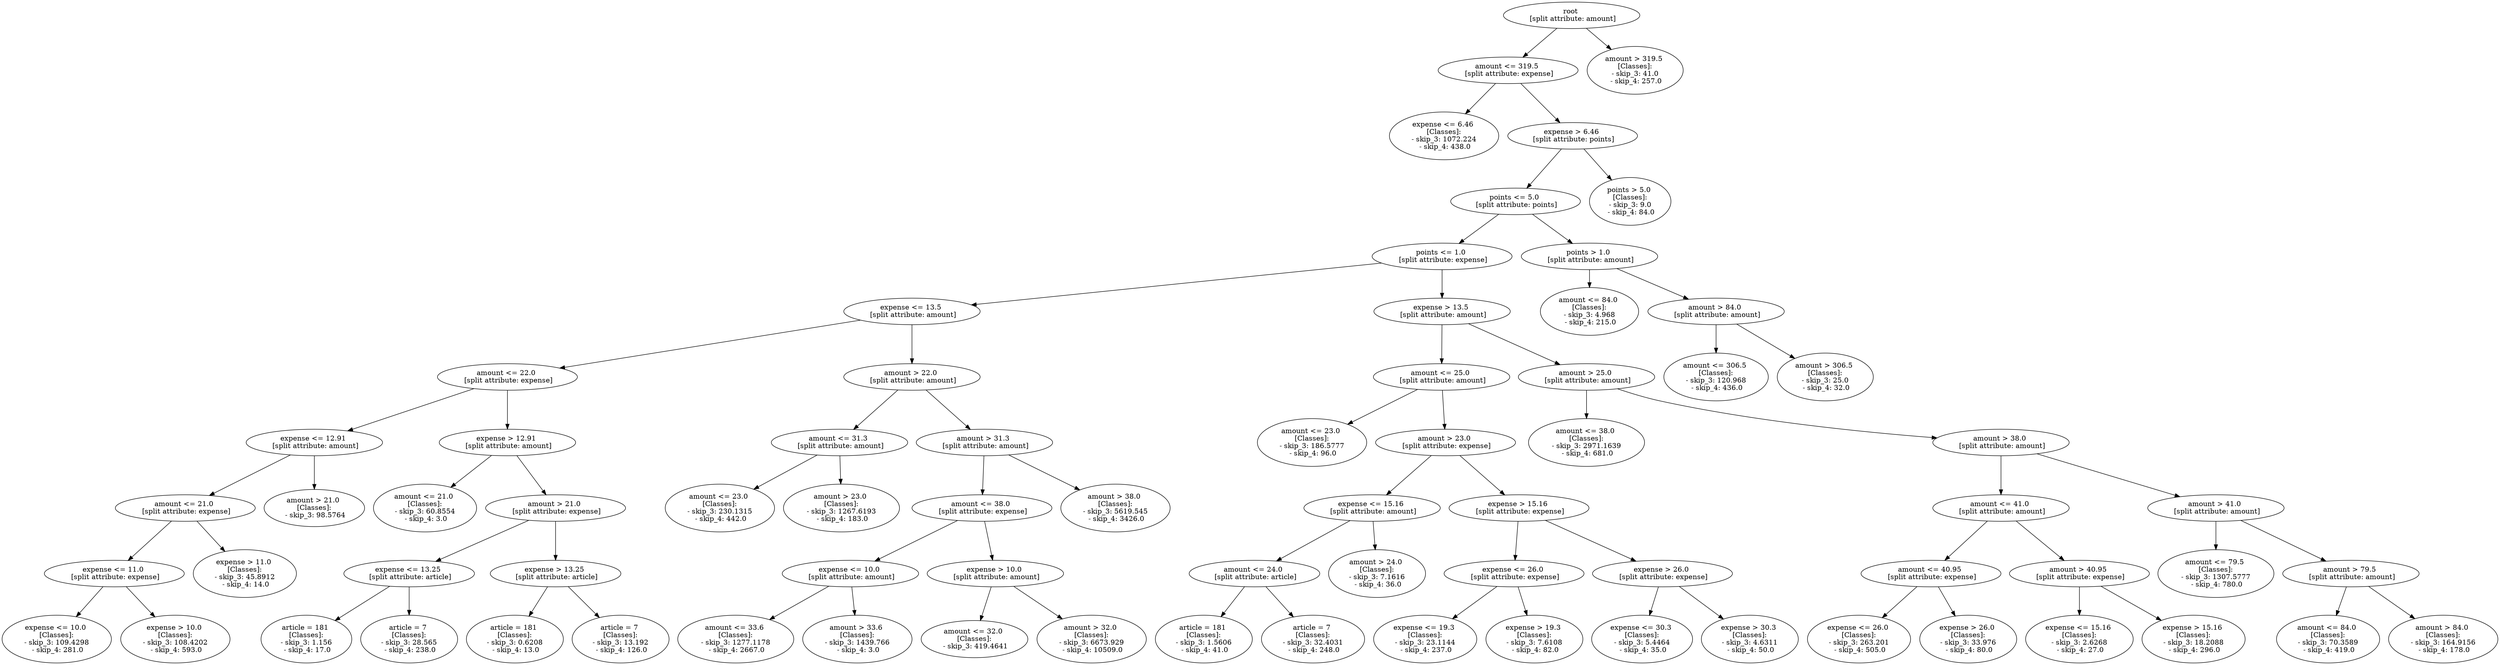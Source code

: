 // Road_Traffic_Fine_Management_Process-p_3-2
digraph "Road_Traffic_Fine_Management_Process-p_3-2" {
	"bf248aae-4c42-4b5c-b7fe-07b255a38b4d" [label="root 
 [split attribute: amount]"]
	"c57b4a8d-37ec-4b5f-9636-334279434f88" [label="amount <= 319.5 
 [split attribute: expense]"]
	"bf248aae-4c42-4b5c-b7fe-07b255a38b4d" -> "c57b4a8d-37ec-4b5f-9636-334279434f88"
	"bf1d945d-73d0-49cd-86ce-6fa3e20730ac" [label="expense <= 6.46 
 [Classes]: 
 - skip_3: 1072.224 
 - skip_4: 438.0"]
	"c57b4a8d-37ec-4b5f-9636-334279434f88" -> "bf1d945d-73d0-49cd-86ce-6fa3e20730ac"
	"788e5254-6046-439d-9525-1a6c9bd10bc6" [label="expense > 6.46 
 [split attribute: points]"]
	"c57b4a8d-37ec-4b5f-9636-334279434f88" -> "788e5254-6046-439d-9525-1a6c9bd10bc6"
	"1fe6ae4b-06f7-4b49-a168-81ea42e27057" [label="points <= 5.0 
 [split attribute: points]"]
	"788e5254-6046-439d-9525-1a6c9bd10bc6" -> "1fe6ae4b-06f7-4b49-a168-81ea42e27057"
	"cedf216a-eae3-4364-bcc0-fc09a0224838" [label="points <= 1.0 
 [split attribute: expense]"]
	"1fe6ae4b-06f7-4b49-a168-81ea42e27057" -> "cedf216a-eae3-4364-bcc0-fc09a0224838"
	"625b928a-bf4b-4ee6-a32c-bf87ed161813" [label="expense <= 13.5 
 [split attribute: amount]"]
	"cedf216a-eae3-4364-bcc0-fc09a0224838" -> "625b928a-bf4b-4ee6-a32c-bf87ed161813"
	"520e6022-a493-4f91-afd4-df78dfb9c91d" [label="amount <= 22.0 
 [split attribute: expense]"]
	"625b928a-bf4b-4ee6-a32c-bf87ed161813" -> "520e6022-a493-4f91-afd4-df78dfb9c91d"
	"b0502caa-3143-4b30-894e-836e9315efaf" [label="expense <= 12.91 
 [split attribute: amount]"]
	"520e6022-a493-4f91-afd4-df78dfb9c91d" -> "b0502caa-3143-4b30-894e-836e9315efaf"
	"04cbe876-d9d4-4db4-9552-67151b5950f8" [label="amount <= 21.0 
 [split attribute: expense]"]
	"b0502caa-3143-4b30-894e-836e9315efaf" -> "04cbe876-d9d4-4db4-9552-67151b5950f8"
	"47e3233e-0d29-477f-b043-68975412aa2f" [label="expense <= 11.0 
 [split attribute: expense]"]
	"04cbe876-d9d4-4db4-9552-67151b5950f8" -> "47e3233e-0d29-477f-b043-68975412aa2f"
	"c781adc9-4397-4070-af26-eb04e9be6efd" [label="expense <= 10.0 
 [Classes]: 
 - skip_3: 109.4298 
 - skip_4: 281.0"]
	"47e3233e-0d29-477f-b043-68975412aa2f" -> "c781adc9-4397-4070-af26-eb04e9be6efd"
	"7059eb68-d5a2-4090-823d-11723f76c95d" [label="expense > 10.0 
 [Classes]: 
 - skip_3: 108.4202 
 - skip_4: 593.0"]
	"47e3233e-0d29-477f-b043-68975412aa2f" -> "7059eb68-d5a2-4090-823d-11723f76c95d"
	"89814bc0-4387-4fb8-b2b3-ffdbbf73c559" [label="expense > 11.0 
 [Classes]: 
 - skip_3: 45.8912 
 - skip_4: 14.0"]
	"04cbe876-d9d4-4db4-9552-67151b5950f8" -> "89814bc0-4387-4fb8-b2b3-ffdbbf73c559"
	"06c95549-6d23-4ec1-aa5f-d67a9d5281c6" [label="amount > 21.0 
 [Classes]: 
 - skip_3: 98.5764"]
	"b0502caa-3143-4b30-894e-836e9315efaf" -> "06c95549-6d23-4ec1-aa5f-d67a9d5281c6"
	"47e82811-20c0-44e0-b565-c1ccca31a4cf" [label="expense > 12.91 
 [split attribute: amount]"]
	"520e6022-a493-4f91-afd4-df78dfb9c91d" -> "47e82811-20c0-44e0-b565-c1ccca31a4cf"
	"e440589b-f439-49de-9f15-cb01246443e2" [label="amount <= 21.0 
 [Classes]: 
 - skip_3: 60.8554 
 - skip_4: 3.0"]
	"47e82811-20c0-44e0-b565-c1ccca31a4cf" -> "e440589b-f439-49de-9f15-cb01246443e2"
	"3f048d65-505e-4aaa-8e0c-d86e81c872b8" [label="amount > 21.0 
 [split attribute: expense]"]
	"47e82811-20c0-44e0-b565-c1ccca31a4cf" -> "3f048d65-505e-4aaa-8e0c-d86e81c872b8"
	"7c1ecc51-a18f-4ed5-adc0-b8e8bd9deef8" [label="expense <= 13.25 
 [split attribute: article]"]
	"3f048d65-505e-4aaa-8e0c-d86e81c872b8" -> "7c1ecc51-a18f-4ed5-adc0-b8e8bd9deef8"
	"eb5c53f3-cea3-4479-be74-40abfefee84b" [label="article = 181 
 [Classes]: 
 - skip_3: 1.156 
 - skip_4: 17.0"]
	"7c1ecc51-a18f-4ed5-adc0-b8e8bd9deef8" -> "eb5c53f3-cea3-4479-be74-40abfefee84b"
	"fd5d3c9d-3c0e-428d-83dd-b91590cbcae3" [label="article = 7 
 [Classes]: 
 - skip_3: 28.565 
 - skip_4: 238.0"]
	"7c1ecc51-a18f-4ed5-adc0-b8e8bd9deef8" -> "fd5d3c9d-3c0e-428d-83dd-b91590cbcae3"
	"7bed6579-c3ae-4f65-b266-bc29f35ecfe9" [label="expense > 13.25 
 [split attribute: article]"]
	"3f048d65-505e-4aaa-8e0c-d86e81c872b8" -> "7bed6579-c3ae-4f65-b266-bc29f35ecfe9"
	"92492525-3005-44a4-9772-0237f247fc76" [label="article = 181 
 [Classes]: 
 - skip_3: 0.6208 
 - skip_4: 13.0"]
	"7bed6579-c3ae-4f65-b266-bc29f35ecfe9" -> "92492525-3005-44a4-9772-0237f247fc76"
	"4670fca9-be61-41a3-b4fd-bf6949c71a22" [label="article = 7 
 [Classes]: 
 - skip_3: 13.192 
 - skip_4: 126.0"]
	"7bed6579-c3ae-4f65-b266-bc29f35ecfe9" -> "4670fca9-be61-41a3-b4fd-bf6949c71a22"
	"9c93309c-0a9c-4576-9f68-ef98be286f8e" [label="amount > 22.0 
 [split attribute: amount]"]
	"625b928a-bf4b-4ee6-a32c-bf87ed161813" -> "9c93309c-0a9c-4576-9f68-ef98be286f8e"
	"d14205fb-59de-499b-ba77-1412bebc38e4" [label="amount <= 31.3 
 [split attribute: amount]"]
	"9c93309c-0a9c-4576-9f68-ef98be286f8e" -> "d14205fb-59de-499b-ba77-1412bebc38e4"
	"ea736d6f-73df-4255-aa1e-14cabfe143f3" [label="amount <= 23.0 
 [Classes]: 
 - skip_3: 230.1315 
 - skip_4: 442.0"]
	"d14205fb-59de-499b-ba77-1412bebc38e4" -> "ea736d6f-73df-4255-aa1e-14cabfe143f3"
	"76aed6f8-5620-4523-b17a-d2202ee1b067" [label="amount > 23.0 
 [Classes]: 
 - skip_3: 1267.6193 
 - skip_4: 183.0"]
	"d14205fb-59de-499b-ba77-1412bebc38e4" -> "76aed6f8-5620-4523-b17a-d2202ee1b067"
	"217029be-e749-412a-a184-384a5c94c1c4" [label="amount > 31.3 
 [split attribute: amount]"]
	"9c93309c-0a9c-4576-9f68-ef98be286f8e" -> "217029be-e749-412a-a184-384a5c94c1c4"
	"f64c8929-e222-4a91-a1ab-291dbacf044e" [label="amount <= 38.0 
 [split attribute: expense]"]
	"217029be-e749-412a-a184-384a5c94c1c4" -> "f64c8929-e222-4a91-a1ab-291dbacf044e"
	"0f5500c9-81e8-4cee-ba40-682acf427818" [label="expense <= 10.0 
 [split attribute: amount]"]
	"f64c8929-e222-4a91-a1ab-291dbacf044e" -> "0f5500c9-81e8-4cee-ba40-682acf427818"
	"172c48e5-3520-44ba-8156-4d84f5483a0f" [label="amount <= 33.6 
 [Classes]: 
 - skip_3: 1277.1178 
 - skip_4: 2667.0"]
	"0f5500c9-81e8-4cee-ba40-682acf427818" -> "172c48e5-3520-44ba-8156-4d84f5483a0f"
	"43d5f9cc-af1a-48e1-99f8-002e9822dd13" [label="amount > 33.6 
 [Classes]: 
 - skip_3: 1439.766 
 - skip_4: 3.0"]
	"0f5500c9-81e8-4cee-ba40-682acf427818" -> "43d5f9cc-af1a-48e1-99f8-002e9822dd13"
	"cd8ca565-8ce9-4b95-8207-060531a746bc" [label="expense > 10.0 
 [split attribute: amount]"]
	"f64c8929-e222-4a91-a1ab-291dbacf044e" -> "cd8ca565-8ce9-4b95-8207-060531a746bc"
	"fc3c641f-8982-4359-aa8b-faa2b5792ce4" [label="amount <= 32.0 
 [Classes]: 
 - skip_3: 419.4641"]
	"cd8ca565-8ce9-4b95-8207-060531a746bc" -> "fc3c641f-8982-4359-aa8b-faa2b5792ce4"
	"60550979-5d85-4f0e-b63b-d3f4eed811c7" [label="amount > 32.0 
 [Classes]: 
 - skip_3: 6673.929 
 - skip_4: 10509.0"]
	"cd8ca565-8ce9-4b95-8207-060531a746bc" -> "60550979-5d85-4f0e-b63b-d3f4eed811c7"
	"a2071377-08d8-4899-9d3f-85680906d3c0" [label="amount > 38.0 
 [Classes]: 
 - skip_3: 5619.545 
 - skip_4: 3426.0"]
	"217029be-e749-412a-a184-384a5c94c1c4" -> "a2071377-08d8-4899-9d3f-85680906d3c0"
	"8c70c2ba-c9b2-4fc1-b5c1-2034d8babe6e" [label="expense > 13.5 
 [split attribute: amount]"]
	"cedf216a-eae3-4364-bcc0-fc09a0224838" -> "8c70c2ba-c9b2-4fc1-b5c1-2034d8babe6e"
	"172c57be-4cf0-4dec-8bd4-d37fd2a22323" [label="amount <= 25.0 
 [split attribute: amount]"]
	"8c70c2ba-c9b2-4fc1-b5c1-2034d8babe6e" -> "172c57be-4cf0-4dec-8bd4-d37fd2a22323"
	"2bee4b03-65a2-4acb-be85-337839901ec7" [label="amount <= 23.0 
 [Classes]: 
 - skip_3: 186.5777 
 - skip_4: 96.0"]
	"172c57be-4cf0-4dec-8bd4-d37fd2a22323" -> "2bee4b03-65a2-4acb-be85-337839901ec7"
	"91f668fd-620a-48f4-91c0-acda3d12a70d" [label="amount > 23.0 
 [split attribute: expense]"]
	"172c57be-4cf0-4dec-8bd4-d37fd2a22323" -> "91f668fd-620a-48f4-91c0-acda3d12a70d"
	"c1682fa4-5bc5-4f0d-be57-d81a532bb30a" [label="expense <= 15.16 
 [split attribute: amount]"]
	"91f668fd-620a-48f4-91c0-acda3d12a70d" -> "c1682fa4-5bc5-4f0d-be57-d81a532bb30a"
	"30a8a28b-afc1-4a51-b289-20343aeebcb3" [label="amount <= 24.0 
 [split attribute: article]"]
	"c1682fa4-5bc5-4f0d-be57-d81a532bb30a" -> "30a8a28b-afc1-4a51-b289-20343aeebcb3"
	"3b29b98e-4497-41bb-85d1-b3a3601816f3" [label="article = 181 
 [Classes]: 
 - skip_3: 1.5606 
 - skip_4: 41.0"]
	"30a8a28b-afc1-4a51-b289-20343aeebcb3" -> "3b29b98e-4497-41bb-85d1-b3a3601816f3"
	"db12865d-de55-43ab-ba0a-1add524d9b47" [label="article = 7 
 [Classes]: 
 - skip_3: 32.4031 
 - skip_4: 248.0"]
	"30a8a28b-afc1-4a51-b289-20343aeebcb3" -> "db12865d-de55-43ab-ba0a-1add524d9b47"
	"9f0fce2d-fec6-4716-b2d7-f9254dd1efda" [label="amount > 24.0 
 [Classes]: 
 - skip_3: 7.1616 
 - skip_4: 36.0"]
	"c1682fa4-5bc5-4f0d-be57-d81a532bb30a" -> "9f0fce2d-fec6-4716-b2d7-f9254dd1efda"
	"ea580296-96dc-44eb-96c1-be02deadcd38" [label="expense > 15.16 
 [split attribute: expense]"]
	"91f668fd-620a-48f4-91c0-acda3d12a70d" -> "ea580296-96dc-44eb-96c1-be02deadcd38"
	"75888e3c-1e02-4876-95a8-f6edca4b4442" [label="expense <= 26.0 
 [split attribute: expense]"]
	"ea580296-96dc-44eb-96c1-be02deadcd38" -> "75888e3c-1e02-4876-95a8-f6edca4b4442"
	"8c348f5a-dac0-4f81-8623-cafc80e22701" [label="expense <= 19.3 
 [Classes]: 
 - skip_3: 23.1144 
 - skip_4: 237.0"]
	"75888e3c-1e02-4876-95a8-f6edca4b4442" -> "8c348f5a-dac0-4f81-8623-cafc80e22701"
	"9210e343-0d11-491b-8fc5-8e58447e48e9" [label="expense > 19.3 
 [Classes]: 
 - skip_3: 7.6108 
 - skip_4: 82.0"]
	"75888e3c-1e02-4876-95a8-f6edca4b4442" -> "9210e343-0d11-491b-8fc5-8e58447e48e9"
	"d5cc4087-86e1-46d9-b9ed-14e27652cf4f" [label="expense > 26.0 
 [split attribute: expense]"]
	"ea580296-96dc-44eb-96c1-be02deadcd38" -> "d5cc4087-86e1-46d9-b9ed-14e27652cf4f"
	"08545127-27f0-4a5c-82e4-febaa126a77d" [label="expense <= 30.3 
 [Classes]: 
 - skip_3: 5.4464 
 - skip_4: 35.0"]
	"d5cc4087-86e1-46d9-b9ed-14e27652cf4f" -> "08545127-27f0-4a5c-82e4-febaa126a77d"
	"85eff682-a31a-40f3-aee9-b8b62810c87b" [label="expense > 30.3 
 [Classes]: 
 - skip_3: 4.6311 
 - skip_4: 50.0"]
	"d5cc4087-86e1-46d9-b9ed-14e27652cf4f" -> "85eff682-a31a-40f3-aee9-b8b62810c87b"
	"8d42d273-f1ef-4bff-a899-c03704ffa261" [label="amount > 25.0 
 [split attribute: amount]"]
	"8c70c2ba-c9b2-4fc1-b5c1-2034d8babe6e" -> "8d42d273-f1ef-4bff-a899-c03704ffa261"
	"d23c2749-9a23-4b0a-91fe-9d08d6026cf3" [label="amount <= 38.0 
 [Classes]: 
 - skip_3: 2971.1639 
 - skip_4: 681.0"]
	"8d42d273-f1ef-4bff-a899-c03704ffa261" -> "d23c2749-9a23-4b0a-91fe-9d08d6026cf3"
	"c5ddc126-522b-4800-89cc-e5dd0b48ce15" [label="amount > 38.0 
 [split attribute: amount]"]
	"8d42d273-f1ef-4bff-a899-c03704ffa261" -> "c5ddc126-522b-4800-89cc-e5dd0b48ce15"
	"06bb23fb-d25e-435d-9c7b-3601208c177a" [label="amount <= 41.0 
 [split attribute: amount]"]
	"c5ddc126-522b-4800-89cc-e5dd0b48ce15" -> "06bb23fb-d25e-435d-9c7b-3601208c177a"
	"41fa9553-ce04-42fa-8c32-8f7811c077a6" [label="amount <= 40.95 
 [split attribute: expense]"]
	"06bb23fb-d25e-435d-9c7b-3601208c177a" -> "41fa9553-ce04-42fa-8c32-8f7811c077a6"
	"7877f98e-80fa-4a9b-9633-6c6596cce412" [label="expense <= 26.0 
 [Classes]: 
 - skip_3: 263.201 
 - skip_4: 505.0"]
	"41fa9553-ce04-42fa-8c32-8f7811c077a6" -> "7877f98e-80fa-4a9b-9633-6c6596cce412"
	"2140671f-34e9-4d3c-85ec-bcacd8924f71" [label="expense > 26.0 
 [Classes]: 
 - skip_3: 33.976 
 - skip_4: 80.0"]
	"41fa9553-ce04-42fa-8c32-8f7811c077a6" -> "2140671f-34e9-4d3c-85ec-bcacd8924f71"
	"435cc601-cdfa-4fcf-bcd2-68036a6f9973" [label="amount > 40.95 
 [split attribute: expense]"]
	"06bb23fb-d25e-435d-9c7b-3601208c177a" -> "435cc601-cdfa-4fcf-bcd2-68036a6f9973"
	"0b572572-c460-429a-a47f-9b299196ebda" [label="expense <= 15.16 
 [Classes]: 
 - skip_3: 2.6268 
 - skip_4: 27.0"]
	"435cc601-cdfa-4fcf-bcd2-68036a6f9973" -> "0b572572-c460-429a-a47f-9b299196ebda"
	"5bfb21f1-39d6-4721-85ed-6902b1626456" [label="expense > 15.16 
 [Classes]: 
 - skip_3: 18.2088 
 - skip_4: 296.0"]
	"435cc601-cdfa-4fcf-bcd2-68036a6f9973" -> "5bfb21f1-39d6-4721-85ed-6902b1626456"
	"67522526-3144-4208-909e-c4ff203e9add" [label="amount > 41.0 
 [split attribute: amount]"]
	"c5ddc126-522b-4800-89cc-e5dd0b48ce15" -> "67522526-3144-4208-909e-c4ff203e9add"
	"2c3a68c4-b84b-4a57-a7c8-4f5b1253d1cb" [label="amount <= 79.5 
 [Classes]: 
 - skip_3: 1307.5777 
 - skip_4: 780.0"]
	"67522526-3144-4208-909e-c4ff203e9add" -> "2c3a68c4-b84b-4a57-a7c8-4f5b1253d1cb"
	"91377daf-c1ba-4242-bcbf-04c59f8e07a9" [label="amount > 79.5 
 [split attribute: amount]"]
	"67522526-3144-4208-909e-c4ff203e9add" -> "91377daf-c1ba-4242-bcbf-04c59f8e07a9"
	"4e183f80-bfed-41eb-8478-d00f77c73313" [label="amount <= 84.0 
 [Classes]: 
 - skip_3: 70.3589 
 - skip_4: 419.0"]
	"91377daf-c1ba-4242-bcbf-04c59f8e07a9" -> "4e183f80-bfed-41eb-8478-d00f77c73313"
	"0c8e8e7b-8718-4692-b23b-45367be56a29" [label="amount > 84.0 
 [Classes]: 
 - skip_3: 164.9156 
 - skip_4: 178.0"]
	"91377daf-c1ba-4242-bcbf-04c59f8e07a9" -> "0c8e8e7b-8718-4692-b23b-45367be56a29"
	"e1789984-3cbb-4a8e-b898-d651f047cdc7" [label="points > 1.0 
 [split attribute: amount]"]
	"1fe6ae4b-06f7-4b49-a168-81ea42e27057" -> "e1789984-3cbb-4a8e-b898-d651f047cdc7"
	"2e535ebe-b192-4b5e-924c-f434f9ed1185" [label="amount <= 84.0 
 [Classes]: 
 - skip_3: 4.968 
 - skip_4: 215.0"]
	"e1789984-3cbb-4a8e-b898-d651f047cdc7" -> "2e535ebe-b192-4b5e-924c-f434f9ed1185"
	"59b0b719-2687-4dfc-8556-6e0432911826" [label="amount > 84.0 
 [split attribute: amount]"]
	"e1789984-3cbb-4a8e-b898-d651f047cdc7" -> "59b0b719-2687-4dfc-8556-6e0432911826"
	"9a004395-d1fa-42b7-9aa7-34e3a3418197" [label="amount <= 306.5 
 [Classes]: 
 - skip_3: 120.968 
 - skip_4: 436.0"]
	"59b0b719-2687-4dfc-8556-6e0432911826" -> "9a004395-d1fa-42b7-9aa7-34e3a3418197"
	"654d53bb-51cb-4dbf-a8ff-768b27ab7b02" [label="amount > 306.5 
 [Classes]: 
 - skip_3: 25.0 
 - skip_4: 32.0"]
	"59b0b719-2687-4dfc-8556-6e0432911826" -> "654d53bb-51cb-4dbf-a8ff-768b27ab7b02"
	"c3aef0ec-1be3-434b-a676-1d439adaf5ef" [label="points > 5.0 
 [Classes]: 
 - skip_3: 9.0 
 - skip_4: 84.0"]
	"788e5254-6046-439d-9525-1a6c9bd10bc6" -> "c3aef0ec-1be3-434b-a676-1d439adaf5ef"
	"7c962943-889c-4272-a736-c70441d08474" [label="amount > 319.5 
 [Classes]: 
 - skip_3: 41.0 
 - skip_4: 257.0"]
	"bf248aae-4c42-4b5c-b7fe-07b255a38b4d" -> "7c962943-889c-4272-a736-c70441d08474"
}
